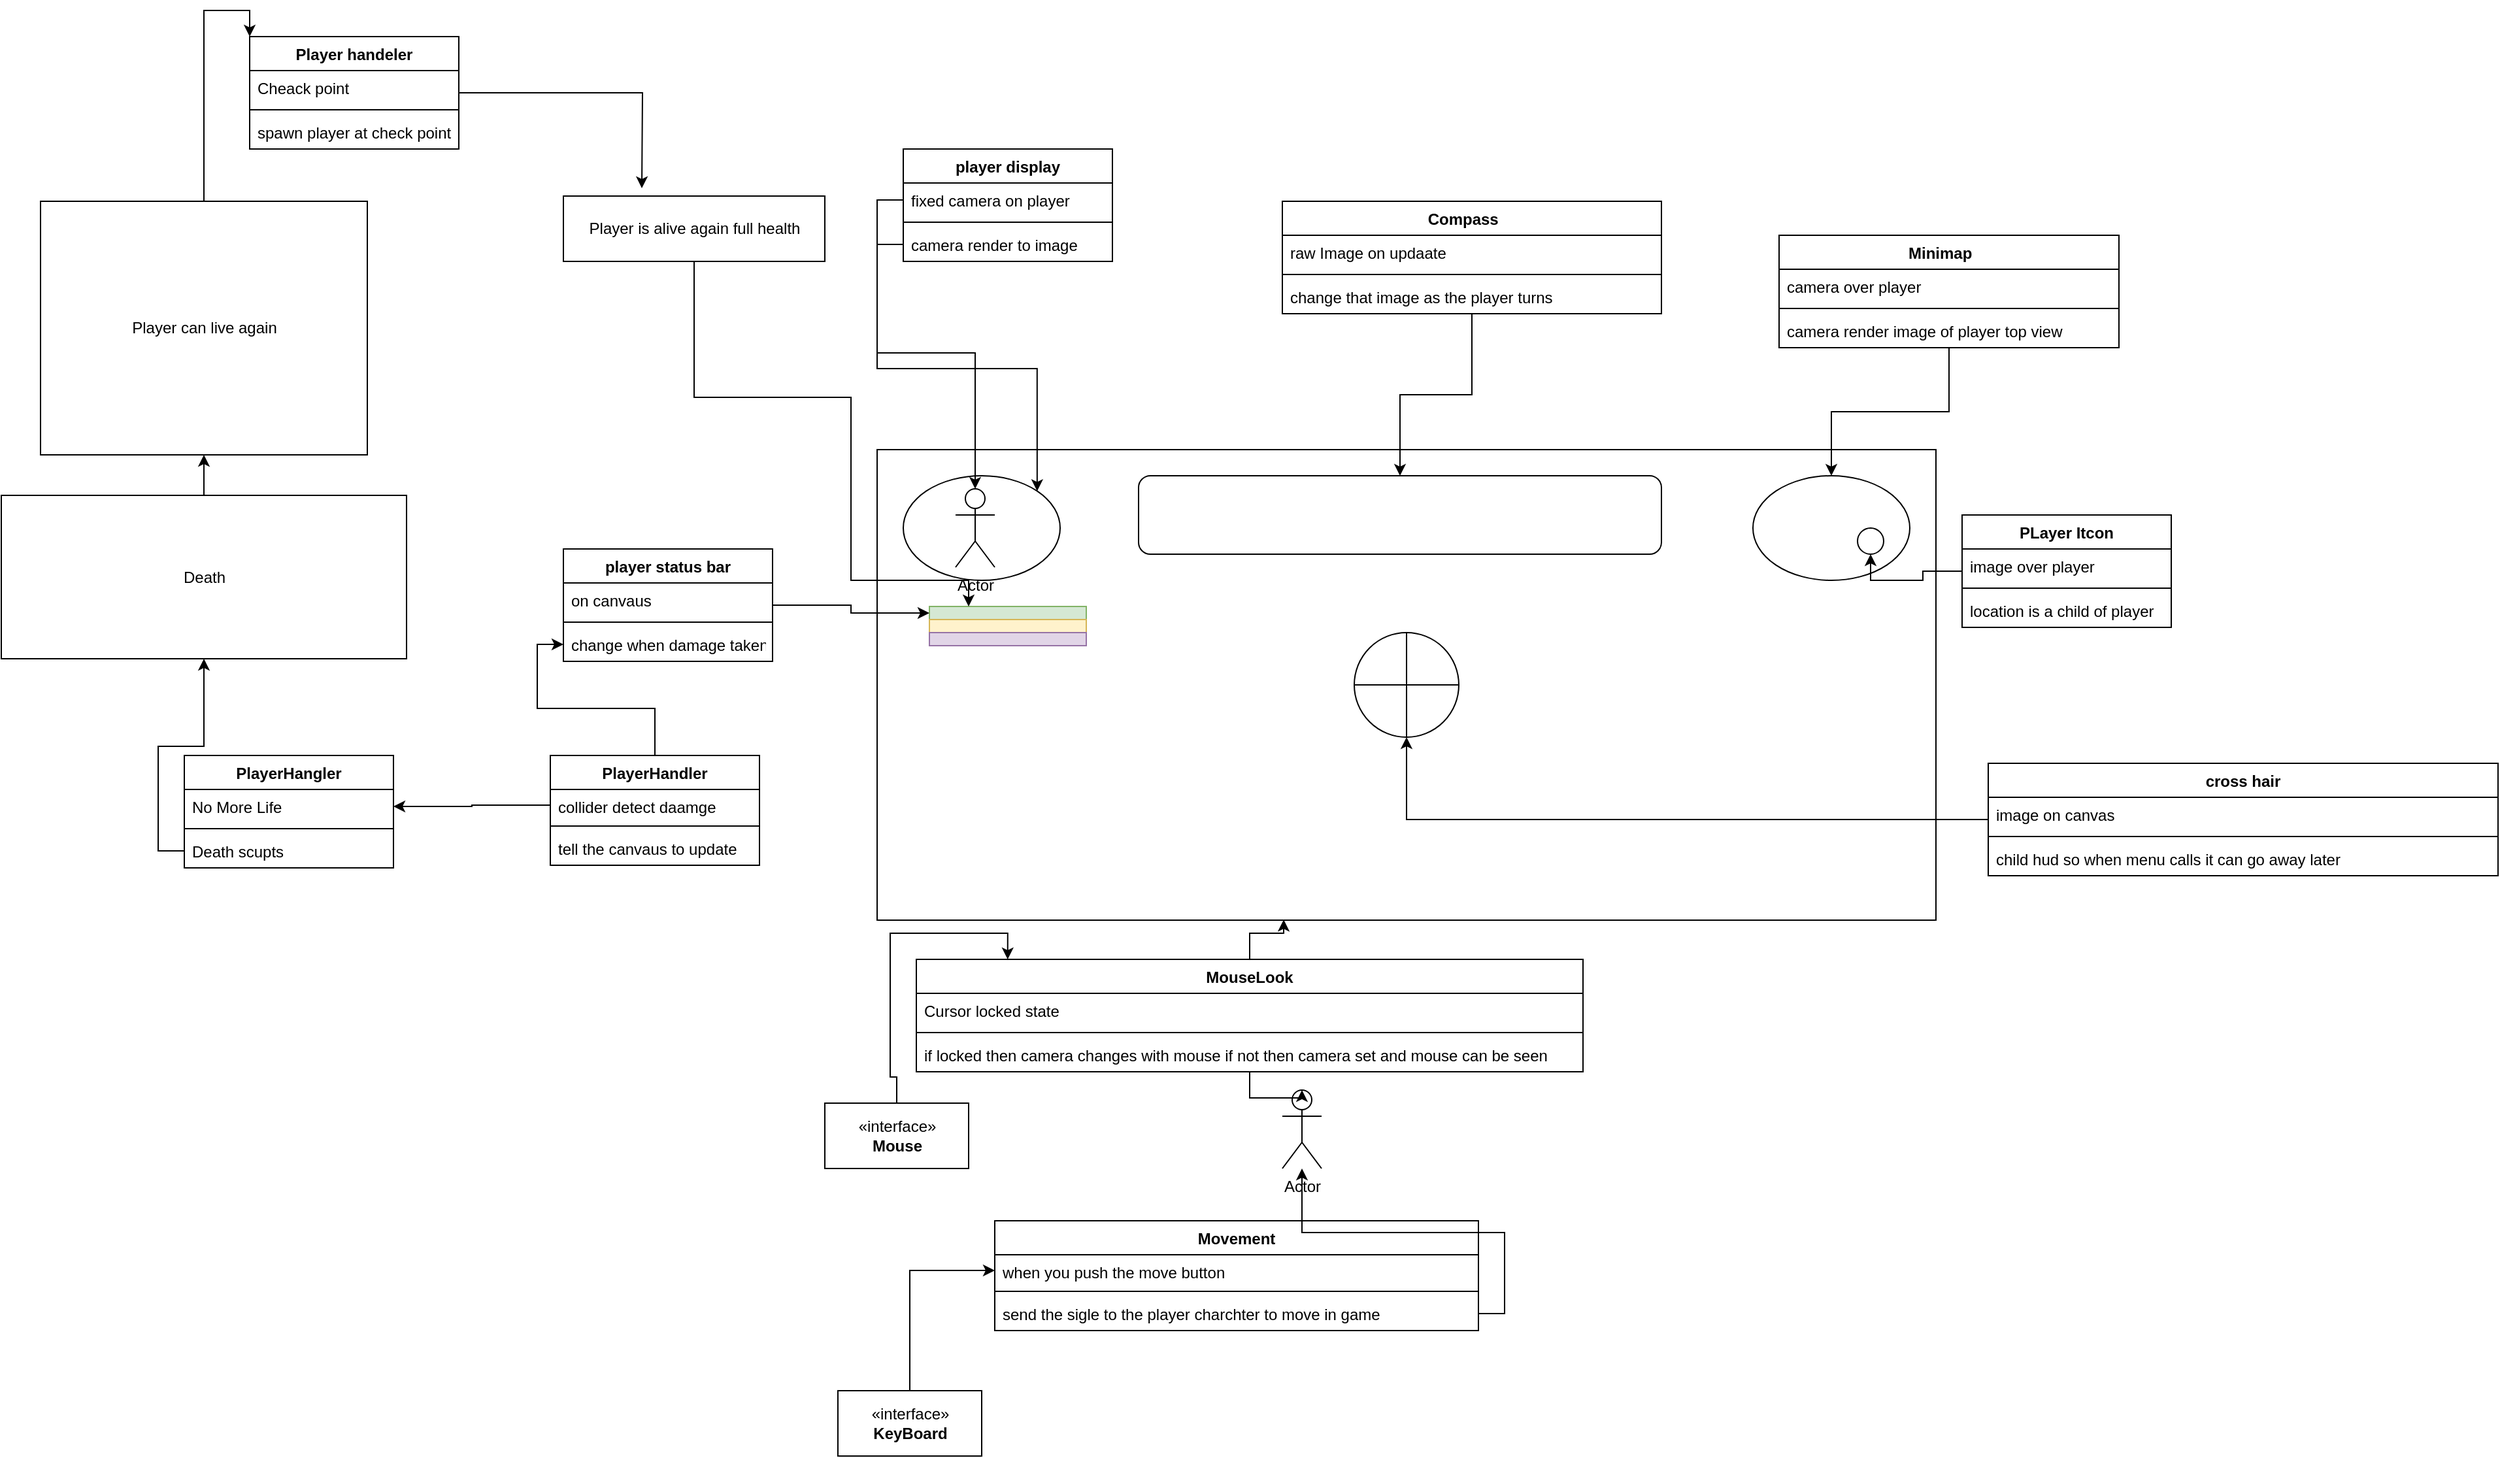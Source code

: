<mxfile version="15.8.6" type="github">
  <diagram id="8xfB0TFTYywYnLrSX1gg" name="Page-1">
    <mxGraphModel dx="3900" dy="3878" grid="1" gridSize="10" guides="1" tooltips="1" connect="1" arrows="1" fold="1" page="1" pageScale="1" pageWidth="850" pageHeight="1100" math="0" shadow="0">
      <root>
        <mxCell id="0" />
        <mxCell id="1" parent="0" />
        <mxCell id="YqDdwWKUUQdOKaFSzS0O-1" value="" style="rounded=0;whiteSpace=wrap;html=1;" vertex="1" parent="1">
          <mxGeometry x="20" y="100" width="810" height="360" as="geometry" />
        </mxCell>
        <mxCell id="YqDdwWKUUQdOKaFSzS0O-2" value="" style="ellipse;whiteSpace=wrap;html=1;" vertex="1" parent="1">
          <mxGeometry x="690" y="120" width="120" height="80" as="geometry" />
        </mxCell>
        <mxCell id="YqDdwWKUUQdOKaFSzS0O-3" value="" style="ellipse;whiteSpace=wrap;html=1;" vertex="1" parent="1">
          <mxGeometry x="40" y="120" width="120" height="80" as="geometry" />
        </mxCell>
        <mxCell id="YqDdwWKUUQdOKaFSzS0O-4" value="Actor" style="shape=umlActor;verticalLabelPosition=bottom;verticalAlign=top;html=1;outlineConnect=0;" vertex="1" parent="1">
          <mxGeometry x="80" y="130" width="30" height="60" as="geometry" />
        </mxCell>
        <mxCell id="YqDdwWKUUQdOKaFSzS0O-5" value="" style="rounded=0;whiteSpace=wrap;html=1;fillColor=#d5e8d4;strokeColor=#82b366;" vertex="1" parent="1">
          <mxGeometry x="60" y="220" width="120" height="10" as="geometry" />
        </mxCell>
        <mxCell id="YqDdwWKUUQdOKaFSzS0O-6" value="" style="rounded=0;whiteSpace=wrap;html=1;fillColor=#fff2cc;strokeColor=#d6b656;" vertex="1" parent="1">
          <mxGeometry x="60" y="230" width="120" height="10" as="geometry" />
        </mxCell>
        <mxCell id="YqDdwWKUUQdOKaFSzS0O-7" value="" style="rounded=0;whiteSpace=wrap;html=1;fillColor=#e1d5e7;strokeColor=#9673a6;" vertex="1" parent="1">
          <mxGeometry x="60" y="240" width="120" height="10" as="geometry" />
        </mxCell>
        <mxCell id="YqDdwWKUUQdOKaFSzS0O-10" value="" style="rounded=1;whiteSpace=wrap;html=1;" vertex="1" parent="1">
          <mxGeometry x="220" y="120" width="400" height="60" as="geometry" />
        </mxCell>
        <mxCell id="YqDdwWKUUQdOKaFSzS0O-15" style="edgeStyle=orthogonalEdgeStyle;rounded=0;orthogonalLoop=1;jettySize=auto;html=1;" edge="1" parent="1" source="YqDdwWKUUQdOKaFSzS0O-11" target="YqDdwWKUUQdOKaFSzS0O-10">
          <mxGeometry relative="1" as="geometry" />
        </mxCell>
        <mxCell id="YqDdwWKUUQdOKaFSzS0O-11" value="Compass    " style="swimlane;fontStyle=1;align=center;verticalAlign=top;childLayout=stackLayout;horizontal=1;startSize=26;horizontalStack=0;resizeParent=1;resizeParentMax=0;resizeLast=0;collapsible=1;marginBottom=0;" vertex="1" parent="1">
          <mxGeometry x="330" y="-90" width="290" height="86" as="geometry" />
        </mxCell>
        <mxCell id="YqDdwWKUUQdOKaFSzS0O-12" value="raw Image on updaate" style="text;strokeColor=none;fillColor=none;align=left;verticalAlign=top;spacingLeft=4;spacingRight=4;overflow=hidden;rotatable=0;points=[[0,0.5],[1,0.5]];portConstraint=eastwest;" vertex="1" parent="YqDdwWKUUQdOKaFSzS0O-11">
          <mxGeometry y="26" width="290" height="26" as="geometry" />
        </mxCell>
        <mxCell id="YqDdwWKUUQdOKaFSzS0O-13" value="" style="line;strokeWidth=1;fillColor=none;align=left;verticalAlign=middle;spacingTop=-1;spacingLeft=3;spacingRight=3;rotatable=0;labelPosition=right;points=[];portConstraint=eastwest;" vertex="1" parent="YqDdwWKUUQdOKaFSzS0O-11">
          <mxGeometry y="52" width="290" height="8" as="geometry" />
        </mxCell>
        <mxCell id="YqDdwWKUUQdOKaFSzS0O-14" value="change that image as the player turns" style="text;strokeColor=none;fillColor=none;align=left;verticalAlign=top;spacingLeft=4;spacingRight=4;overflow=hidden;rotatable=0;points=[[0,0.5],[1,0.5]];portConstraint=eastwest;" vertex="1" parent="YqDdwWKUUQdOKaFSzS0O-11">
          <mxGeometry y="60" width="290" height="26" as="geometry" />
        </mxCell>
        <mxCell id="YqDdwWKUUQdOKaFSzS0O-20" style="edgeStyle=orthogonalEdgeStyle;rounded=0;orthogonalLoop=1;jettySize=auto;html=1;" edge="1" parent="1" source="YqDdwWKUUQdOKaFSzS0O-16" target="YqDdwWKUUQdOKaFSzS0O-2">
          <mxGeometry relative="1" as="geometry" />
        </mxCell>
        <mxCell id="YqDdwWKUUQdOKaFSzS0O-16" value="Minimap    " style="swimlane;fontStyle=1;align=center;verticalAlign=top;childLayout=stackLayout;horizontal=1;startSize=26;horizontalStack=0;resizeParent=1;resizeParentMax=0;resizeLast=0;collapsible=1;marginBottom=0;" vertex="1" parent="1">
          <mxGeometry x="710" y="-64" width="260" height="86" as="geometry" />
        </mxCell>
        <mxCell id="YqDdwWKUUQdOKaFSzS0O-17" value="camera over player " style="text;strokeColor=none;fillColor=none;align=left;verticalAlign=top;spacingLeft=4;spacingRight=4;overflow=hidden;rotatable=0;points=[[0,0.5],[1,0.5]];portConstraint=eastwest;" vertex="1" parent="YqDdwWKUUQdOKaFSzS0O-16">
          <mxGeometry y="26" width="260" height="26" as="geometry" />
        </mxCell>
        <mxCell id="YqDdwWKUUQdOKaFSzS0O-18" value="" style="line;strokeWidth=1;fillColor=none;align=left;verticalAlign=middle;spacingTop=-1;spacingLeft=3;spacingRight=3;rotatable=0;labelPosition=right;points=[];portConstraint=eastwest;" vertex="1" parent="YqDdwWKUUQdOKaFSzS0O-16">
          <mxGeometry y="52" width="260" height="8" as="geometry" />
        </mxCell>
        <mxCell id="YqDdwWKUUQdOKaFSzS0O-19" value="camera render image of player top view" style="text;strokeColor=none;fillColor=none;align=left;verticalAlign=top;spacingLeft=4;spacingRight=4;overflow=hidden;rotatable=0;points=[[0,0.5],[1,0.5]];portConstraint=eastwest;" vertex="1" parent="YqDdwWKUUQdOKaFSzS0O-16">
          <mxGeometry y="60" width="260" height="26" as="geometry" />
        </mxCell>
        <mxCell id="YqDdwWKUUQdOKaFSzS0O-22" value="" style="ellipse;whiteSpace=wrap;html=1;aspect=fixed;" vertex="1" parent="1">
          <mxGeometry x="770" y="160" width="20" height="20" as="geometry" />
        </mxCell>
        <mxCell id="YqDdwWKUUQdOKaFSzS0O-27" style="edgeStyle=orthogonalEdgeStyle;rounded=0;orthogonalLoop=1;jettySize=auto;html=1;entryX=0.5;entryY=1;entryDx=0;entryDy=0;" edge="1" parent="1" source="YqDdwWKUUQdOKaFSzS0O-23" target="YqDdwWKUUQdOKaFSzS0O-22">
          <mxGeometry relative="1" as="geometry" />
        </mxCell>
        <mxCell id="YqDdwWKUUQdOKaFSzS0O-23" value="PLayer Itcon" style="swimlane;fontStyle=1;align=center;verticalAlign=top;childLayout=stackLayout;horizontal=1;startSize=26;horizontalStack=0;resizeParent=1;resizeParentMax=0;resizeLast=0;collapsible=1;marginBottom=0;" vertex="1" parent="1">
          <mxGeometry x="850" y="150" width="160" height="86" as="geometry" />
        </mxCell>
        <mxCell id="YqDdwWKUUQdOKaFSzS0O-24" value="image over player" style="text;strokeColor=none;fillColor=none;align=left;verticalAlign=top;spacingLeft=4;spacingRight=4;overflow=hidden;rotatable=0;points=[[0,0.5],[1,0.5]];portConstraint=eastwest;" vertex="1" parent="YqDdwWKUUQdOKaFSzS0O-23">
          <mxGeometry y="26" width="160" height="26" as="geometry" />
        </mxCell>
        <mxCell id="YqDdwWKUUQdOKaFSzS0O-25" value="" style="line;strokeWidth=1;fillColor=none;align=left;verticalAlign=middle;spacingTop=-1;spacingLeft=3;spacingRight=3;rotatable=0;labelPosition=right;points=[];portConstraint=eastwest;" vertex="1" parent="YqDdwWKUUQdOKaFSzS0O-23">
          <mxGeometry y="52" width="160" height="8" as="geometry" />
        </mxCell>
        <mxCell id="YqDdwWKUUQdOKaFSzS0O-26" value="location is a child of player" style="text;strokeColor=none;fillColor=none;align=left;verticalAlign=top;spacingLeft=4;spacingRight=4;overflow=hidden;rotatable=0;points=[[0,0.5],[1,0.5]];portConstraint=eastwest;" vertex="1" parent="YqDdwWKUUQdOKaFSzS0O-23">
          <mxGeometry y="60" width="160" height="26" as="geometry" />
        </mxCell>
        <mxCell id="YqDdwWKUUQdOKaFSzS0O-28" value="" style="shape=orEllipse;perimeter=ellipsePerimeter;whiteSpace=wrap;html=1;backgroundOutline=1;" vertex="1" parent="1">
          <mxGeometry x="385" y="240" width="80" height="80" as="geometry" />
        </mxCell>
        <mxCell id="YqDdwWKUUQdOKaFSzS0O-33" style="edgeStyle=orthogonalEdgeStyle;rounded=0;orthogonalLoop=1;jettySize=auto;html=1;" edge="1" parent="1" source="YqDdwWKUUQdOKaFSzS0O-29" target="YqDdwWKUUQdOKaFSzS0O-28">
          <mxGeometry relative="1" as="geometry" />
        </mxCell>
        <mxCell id="YqDdwWKUUQdOKaFSzS0O-29" value="cross hair" style="swimlane;fontStyle=1;align=center;verticalAlign=top;childLayout=stackLayout;horizontal=1;startSize=26;horizontalStack=0;resizeParent=1;resizeParentMax=0;resizeLast=0;collapsible=1;marginBottom=0;" vertex="1" parent="1">
          <mxGeometry x="870" y="340" width="390" height="86" as="geometry" />
        </mxCell>
        <mxCell id="YqDdwWKUUQdOKaFSzS0O-30" value="image on canvas" style="text;strokeColor=none;fillColor=none;align=left;verticalAlign=top;spacingLeft=4;spacingRight=4;overflow=hidden;rotatable=0;points=[[0,0.5],[1,0.5]];portConstraint=eastwest;" vertex="1" parent="YqDdwWKUUQdOKaFSzS0O-29">
          <mxGeometry y="26" width="390" height="26" as="geometry" />
        </mxCell>
        <mxCell id="YqDdwWKUUQdOKaFSzS0O-31" value="" style="line;strokeWidth=1;fillColor=none;align=left;verticalAlign=middle;spacingTop=-1;spacingLeft=3;spacingRight=3;rotatable=0;labelPosition=right;points=[];portConstraint=eastwest;" vertex="1" parent="YqDdwWKUUQdOKaFSzS0O-29">
          <mxGeometry y="52" width="390" height="8" as="geometry" />
        </mxCell>
        <mxCell id="YqDdwWKUUQdOKaFSzS0O-32" value="child hud so when menu calls it can go away later" style="text;strokeColor=none;fillColor=none;align=left;verticalAlign=top;spacingLeft=4;spacingRight=4;overflow=hidden;rotatable=0;points=[[0,0.5],[1,0.5]];portConstraint=eastwest;" vertex="1" parent="YqDdwWKUUQdOKaFSzS0O-29">
          <mxGeometry y="60" width="390" height="26" as="geometry" />
        </mxCell>
        <mxCell id="YqDdwWKUUQdOKaFSzS0O-34" value="player display" style="swimlane;fontStyle=1;align=center;verticalAlign=top;childLayout=stackLayout;horizontal=1;startSize=26;horizontalStack=0;resizeParent=1;resizeParentMax=0;resizeLast=0;collapsible=1;marginBottom=0;" vertex="1" parent="1">
          <mxGeometry x="40" y="-130" width="160" height="86" as="geometry" />
        </mxCell>
        <mxCell id="YqDdwWKUUQdOKaFSzS0O-35" value="fixed camera on player " style="text;strokeColor=none;fillColor=none;align=left;verticalAlign=top;spacingLeft=4;spacingRight=4;overflow=hidden;rotatable=0;points=[[0,0.5],[1,0.5]];portConstraint=eastwest;" vertex="1" parent="YqDdwWKUUQdOKaFSzS0O-34">
          <mxGeometry y="26" width="160" height="26" as="geometry" />
        </mxCell>
        <mxCell id="YqDdwWKUUQdOKaFSzS0O-36" value="" style="line;strokeWidth=1;fillColor=none;align=left;verticalAlign=middle;spacingTop=-1;spacingLeft=3;spacingRight=3;rotatable=0;labelPosition=right;points=[];portConstraint=eastwest;" vertex="1" parent="YqDdwWKUUQdOKaFSzS0O-34">
          <mxGeometry y="52" width="160" height="8" as="geometry" />
        </mxCell>
        <mxCell id="YqDdwWKUUQdOKaFSzS0O-37" value="camera render to image" style="text;strokeColor=none;fillColor=none;align=left;verticalAlign=top;spacingLeft=4;spacingRight=4;overflow=hidden;rotatable=0;points=[[0,0.5],[1,0.5]];portConstraint=eastwest;" vertex="1" parent="YqDdwWKUUQdOKaFSzS0O-34">
          <mxGeometry y="60" width="160" height="26" as="geometry" />
        </mxCell>
        <mxCell id="YqDdwWKUUQdOKaFSzS0O-39" style="edgeStyle=orthogonalEdgeStyle;rounded=0;orthogonalLoop=1;jettySize=auto;html=1;entryX=1;entryY=0;entryDx=0;entryDy=0;" edge="1" parent="1" source="YqDdwWKUUQdOKaFSzS0O-37" target="YqDdwWKUUQdOKaFSzS0O-3">
          <mxGeometry relative="1" as="geometry" />
        </mxCell>
        <mxCell id="YqDdwWKUUQdOKaFSzS0O-41" style="edgeStyle=orthogonalEdgeStyle;rounded=0;orthogonalLoop=1;jettySize=auto;html=1;" edge="1" parent="1" source="YqDdwWKUUQdOKaFSzS0O-35" target="YqDdwWKUUQdOKaFSzS0O-4">
          <mxGeometry relative="1" as="geometry" />
        </mxCell>
        <mxCell id="YqDdwWKUUQdOKaFSzS0O-46" style="edgeStyle=orthogonalEdgeStyle;rounded=0;orthogonalLoop=1;jettySize=auto;html=1;" edge="1" parent="1" source="YqDdwWKUUQdOKaFSzS0O-42" target="YqDdwWKUUQdOKaFSzS0O-5">
          <mxGeometry relative="1" as="geometry">
            <mxPoint x="163" y="217" as="targetPoint" />
          </mxGeometry>
        </mxCell>
        <mxCell id="YqDdwWKUUQdOKaFSzS0O-42" value="player status bar" style="swimlane;fontStyle=1;align=center;verticalAlign=top;childLayout=stackLayout;horizontal=1;startSize=26;horizontalStack=0;resizeParent=1;resizeParentMax=0;resizeLast=0;collapsible=1;marginBottom=0;" vertex="1" parent="1">
          <mxGeometry x="-220" y="176" width="160" height="86" as="geometry" />
        </mxCell>
        <mxCell id="YqDdwWKUUQdOKaFSzS0O-43" value="on canvaus " style="text;strokeColor=none;fillColor=none;align=left;verticalAlign=top;spacingLeft=4;spacingRight=4;overflow=hidden;rotatable=0;points=[[0,0.5],[1,0.5]];portConstraint=eastwest;" vertex="1" parent="YqDdwWKUUQdOKaFSzS0O-42">
          <mxGeometry y="26" width="160" height="26" as="geometry" />
        </mxCell>
        <mxCell id="YqDdwWKUUQdOKaFSzS0O-44" value="" style="line;strokeWidth=1;fillColor=none;align=left;verticalAlign=middle;spacingTop=-1;spacingLeft=3;spacingRight=3;rotatable=0;labelPosition=right;points=[];portConstraint=eastwest;" vertex="1" parent="YqDdwWKUUQdOKaFSzS0O-42">
          <mxGeometry y="52" width="160" height="8" as="geometry" />
        </mxCell>
        <mxCell id="YqDdwWKUUQdOKaFSzS0O-45" value="change when damage taken" style="text;strokeColor=none;fillColor=none;align=left;verticalAlign=top;spacingLeft=4;spacingRight=4;overflow=hidden;rotatable=0;points=[[0,0.5],[1,0.5]];portConstraint=eastwest;" vertex="1" parent="YqDdwWKUUQdOKaFSzS0O-42">
          <mxGeometry y="60" width="160" height="26" as="geometry" />
        </mxCell>
        <mxCell id="YqDdwWKUUQdOKaFSzS0O-51" style="edgeStyle=orthogonalEdgeStyle;rounded=0;orthogonalLoop=1;jettySize=auto;html=1;" edge="1" parent="1" source="YqDdwWKUUQdOKaFSzS0O-47" target="YqDdwWKUUQdOKaFSzS0O-45">
          <mxGeometry relative="1" as="geometry" />
        </mxCell>
        <mxCell id="YqDdwWKUUQdOKaFSzS0O-47" value="PlayerHandler" style="swimlane;fontStyle=1;align=center;verticalAlign=top;childLayout=stackLayout;horizontal=1;startSize=26;horizontalStack=0;resizeParent=1;resizeParentMax=0;resizeLast=0;collapsible=1;marginBottom=0;" vertex="1" parent="1">
          <mxGeometry x="-230" y="334" width="160" height="84" as="geometry" />
        </mxCell>
        <mxCell id="YqDdwWKUUQdOKaFSzS0O-48" value="collider detect daamge " style="text;strokeColor=none;fillColor=none;align=left;verticalAlign=top;spacingLeft=4;spacingRight=4;overflow=hidden;rotatable=0;points=[[0,0.5],[1,0.5]];portConstraint=eastwest;" vertex="1" parent="YqDdwWKUUQdOKaFSzS0O-47">
          <mxGeometry y="26" width="160" height="24" as="geometry" />
        </mxCell>
        <mxCell id="YqDdwWKUUQdOKaFSzS0O-49" value="" style="line;strokeWidth=1;fillColor=none;align=left;verticalAlign=middle;spacingTop=-1;spacingLeft=3;spacingRight=3;rotatable=0;labelPosition=right;points=[];portConstraint=eastwest;" vertex="1" parent="YqDdwWKUUQdOKaFSzS0O-47">
          <mxGeometry y="50" width="160" height="8" as="geometry" />
        </mxCell>
        <mxCell id="YqDdwWKUUQdOKaFSzS0O-50" value="tell the canvaus to update" style="text;strokeColor=none;fillColor=none;align=left;verticalAlign=top;spacingLeft=4;spacingRight=4;overflow=hidden;rotatable=0;points=[[0,0.5],[1,0.5]];portConstraint=eastwest;" vertex="1" parent="YqDdwWKUUQdOKaFSzS0O-47">
          <mxGeometry y="58" width="160" height="26" as="geometry" />
        </mxCell>
        <mxCell id="YqDdwWKUUQdOKaFSzS0O-52" value="Actor" style="shape=umlActor;verticalLabelPosition=bottom;verticalAlign=top;html=1;outlineConnect=0;" vertex="1" parent="1">
          <mxGeometry x="330" y="590" width="30" height="60" as="geometry" />
        </mxCell>
        <mxCell id="YqDdwWKUUQdOKaFSzS0O-61" style="edgeStyle=orthogonalEdgeStyle;rounded=0;orthogonalLoop=1;jettySize=auto;html=1;entryX=0.384;entryY=0.999;entryDx=0;entryDy=0;entryPerimeter=0;" edge="1" parent="1" source="YqDdwWKUUQdOKaFSzS0O-57" target="YqDdwWKUUQdOKaFSzS0O-1">
          <mxGeometry relative="1" as="geometry" />
        </mxCell>
        <mxCell id="YqDdwWKUUQdOKaFSzS0O-62" style="edgeStyle=orthogonalEdgeStyle;rounded=0;orthogonalLoop=1;jettySize=auto;html=1;" edge="1" parent="1" source="YqDdwWKUUQdOKaFSzS0O-57" target="YqDdwWKUUQdOKaFSzS0O-52">
          <mxGeometry relative="1" as="geometry" />
        </mxCell>
        <mxCell id="YqDdwWKUUQdOKaFSzS0O-57" value="MouseLook" style="swimlane;fontStyle=1;align=center;verticalAlign=top;childLayout=stackLayout;horizontal=1;startSize=26;horizontalStack=0;resizeParent=1;resizeParentMax=0;resizeLast=0;collapsible=1;marginBottom=0;" vertex="1" parent="1">
          <mxGeometry x="50" y="490" width="510" height="86" as="geometry" />
        </mxCell>
        <mxCell id="YqDdwWKUUQdOKaFSzS0O-58" value="Cursor locked state" style="text;strokeColor=none;fillColor=none;align=left;verticalAlign=top;spacingLeft=4;spacingRight=4;overflow=hidden;rotatable=0;points=[[0,0.5],[1,0.5]];portConstraint=eastwest;" vertex="1" parent="YqDdwWKUUQdOKaFSzS0O-57">
          <mxGeometry y="26" width="510" height="26" as="geometry" />
        </mxCell>
        <mxCell id="YqDdwWKUUQdOKaFSzS0O-59" value="" style="line;strokeWidth=1;fillColor=none;align=left;verticalAlign=middle;spacingTop=-1;spacingLeft=3;spacingRight=3;rotatable=0;labelPosition=right;points=[];portConstraint=eastwest;" vertex="1" parent="YqDdwWKUUQdOKaFSzS0O-57">
          <mxGeometry y="52" width="510" height="8" as="geometry" />
        </mxCell>
        <mxCell id="YqDdwWKUUQdOKaFSzS0O-60" value="if locked then camera changes with mouse if not then camera set and mouse can be seen " style="text;strokeColor=none;fillColor=none;align=left;verticalAlign=top;spacingLeft=4;spacingRight=4;overflow=hidden;rotatable=0;points=[[0,0.5],[1,0.5]];portConstraint=eastwest;" vertex="1" parent="YqDdwWKUUQdOKaFSzS0O-57">
          <mxGeometry y="60" width="510" height="26" as="geometry" />
        </mxCell>
        <mxCell id="YqDdwWKUUQdOKaFSzS0O-63" value="Movement" style="swimlane;fontStyle=1;align=center;verticalAlign=top;childLayout=stackLayout;horizontal=1;startSize=26;horizontalStack=0;resizeParent=1;resizeParentMax=0;resizeLast=0;collapsible=1;marginBottom=0;" vertex="1" parent="1">
          <mxGeometry x="110" y="690" width="370" height="84" as="geometry" />
        </mxCell>
        <mxCell id="YqDdwWKUUQdOKaFSzS0O-64" value="when you push the move button" style="text;strokeColor=none;fillColor=none;align=left;verticalAlign=top;spacingLeft=4;spacingRight=4;overflow=hidden;rotatable=0;points=[[0,0.5],[1,0.5]];portConstraint=eastwest;" vertex="1" parent="YqDdwWKUUQdOKaFSzS0O-63">
          <mxGeometry y="26" width="370" height="24" as="geometry" />
        </mxCell>
        <mxCell id="YqDdwWKUUQdOKaFSzS0O-65" value="" style="line;strokeWidth=1;fillColor=none;align=left;verticalAlign=middle;spacingTop=-1;spacingLeft=3;spacingRight=3;rotatable=0;labelPosition=right;points=[];portConstraint=eastwest;" vertex="1" parent="YqDdwWKUUQdOKaFSzS0O-63">
          <mxGeometry y="50" width="370" height="8" as="geometry" />
        </mxCell>
        <mxCell id="YqDdwWKUUQdOKaFSzS0O-66" value="send the sigle to the player charchter to move in game" style="text;strokeColor=none;fillColor=none;align=left;verticalAlign=top;spacingLeft=4;spacingRight=4;overflow=hidden;rotatable=0;points=[[0,0.5],[1,0.5]];portConstraint=eastwest;" vertex="1" parent="YqDdwWKUUQdOKaFSzS0O-63">
          <mxGeometry y="58" width="370" height="26" as="geometry" />
        </mxCell>
        <mxCell id="YqDdwWKUUQdOKaFSzS0O-69" style="edgeStyle=orthogonalEdgeStyle;rounded=0;orthogonalLoop=1;jettySize=auto;html=1;" edge="1" parent="1" source="YqDdwWKUUQdOKaFSzS0O-66" target="YqDdwWKUUQdOKaFSzS0O-52">
          <mxGeometry relative="1" as="geometry" />
        </mxCell>
        <mxCell id="YqDdwWKUUQdOKaFSzS0O-71" style="edgeStyle=orthogonalEdgeStyle;rounded=0;orthogonalLoop=1;jettySize=auto;html=1;entryX=0;entryY=0.5;entryDx=0;entryDy=0;" edge="1" parent="1" source="YqDdwWKUUQdOKaFSzS0O-70" target="YqDdwWKUUQdOKaFSzS0O-64">
          <mxGeometry relative="1" as="geometry" />
        </mxCell>
        <mxCell id="YqDdwWKUUQdOKaFSzS0O-70" value="«interface»&lt;br&gt;&lt;b&gt;KeyBoard&lt;/b&gt;" style="html=1;" vertex="1" parent="1">
          <mxGeometry x="-10" y="820" width="110" height="50" as="geometry" />
        </mxCell>
        <mxCell id="YqDdwWKUUQdOKaFSzS0O-73" style="edgeStyle=orthogonalEdgeStyle;rounded=0;orthogonalLoop=1;jettySize=auto;html=1;entryX=0.137;entryY=0;entryDx=0;entryDy=0;entryPerimeter=0;" edge="1" parent="1" source="YqDdwWKUUQdOKaFSzS0O-72" target="YqDdwWKUUQdOKaFSzS0O-57">
          <mxGeometry relative="1" as="geometry" />
        </mxCell>
        <mxCell id="YqDdwWKUUQdOKaFSzS0O-72" value="«interface»&lt;br&gt;&lt;b&gt;Mouse&lt;/b&gt;" style="html=1;" vertex="1" parent="1">
          <mxGeometry x="-20" y="600" width="110" height="50" as="geometry" />
        </mxCell>
        <mxCell id="YqDdwWKUUQdOKaFSzS0O-74" value="PlayerHangler " style="swimlane;fontStyle=1;align=center;verticalAlign=top;childLayout=stackLayout;horizontal=1;startSize=26;horizontalStack=0;resizeParent=1;resizeParentMax=0;resizeLast=0;collapsible=1;marginBottom=0;" vertex="1" parent="1">
          <mxGeometry x="-510" y="334" width="160" height="86" as="geometry" />
        </mxCell>
        <mxCell id="YqDdwWKUUQdOKaFSzS0O-75" value="No More Life" style="text;strokeColor=none;fillColor=none;align=left;verticalAlign=top;spacingLeft=4;spacingRight=4;overflow=hidden;rotatable=0;points=[[0,0.5],[1,0.5]];portConstraint=eastwest;" vertex="1" parent="YqDdwWKUUQdOKaFSzS0O-74">
          <mxGeometry y="26" width="160" height="26" as="geometry" />
        </mxCell>
        <mxCell id="YqDdwWKUUQdOKaFSzS0O-76" value="" style="line;strokeWidth=1;fillColor=none;align=left;verticalAlign=middle;spacingTop=-1;spacingLeft=3;spacingRight=3;rotatable=0;labelPosition=right;points=[];portConstraint=eastwest;" vertex="1" parent="YqDdwWKUUQdOKaFSzS0O-74">
          <mxGeometry y="52" width="160" height="8" as="geometry" />
        </mxCell>
        <mxCell id="YqDdwWKUUQdOKaFSzS0O-77" value="Death scupts" style="text;strokeColor=none;fillColor=none;align=left;verticalAlign=top;spacingLeft=4;spacingRight=4;overflow=hidden;rotatable=0;points=[[0,0.5],[1,0.5]];portConstraint=eastwest;" vertex="1" parent="YqDdwWKUUQdOKaFSzS0O-74">
          <mxGeometry y="60" width="160" height="26" as="geometry" />
        </mxCell>
        <mxCell id="YqDdwWKUUQdOKaFSzS0O-78" style="edgeStyle=orthogonalEdgeStyle;rounded=0;orthogonalLoop=1;jettySize=auto;html=1;" edge="1" parent="1" source="YqDdwWKUUQdOKaFSzS0O-48" target="YqDdwWKUUQdOKaFSzS0O-75">
          <mxGeometry relative="1" as="geometry" />
        </mxCell>
        <mxCell id="YqDdwWKUUQdOKaFSzS0O-86" style="edgeStyle=orthogonalEdgeStyle;rounded=0;orthogonalLoop=1;jettySize=auto;html=1;" edge="1" parent="1" source="YqDdwWKUUQdOKaFSzS0O-79" target="YqDdwWKUUQdOKaFSzS0O-85">
          <mxGeometry relative="1" as="geometry" />
        </mxCell>
        <mxCell id="YqDdwWKUUQdOKaFSzS0O-79" value="Death" style="html=1;" vertex="1" parent="1">
          <mxGeometry x="-650" y="135" width="310" height="125" as="geometry" />
        </mxCell>
        <mxCell id="YqDdwWKUUQdOKaFSzS0O-80" style="edgeStyle=orthogonalEdgeStyle;rounded=0;orthogonalLoop=1;jettySize=auto;html=1;" edge="1" parent="1" source="YqDdwWKUUQdOKaFSzS0O-77" target="YqDdwWKUUQdOKaFSzS0O-79">
          <mxGeometry relative="1" as="geometry" />
        </mxCell>
        <mxCell id="YqDdwWKUUQdOKaFSzS0O-88" style="edgeStyle=orthogonalEdgeStyle;rounded=0;orthogonalLoop=1;jettySize=auto;html=1;" edge="1" parent="1" source="YqDdwWKUUQdOKaFSzS0O-81">
          <mxGeometry relative="1" as="geometry">
            <mxPoint x="-160" y="-100" as="targetPoint" />
          </mxGeometry>
        </mxCell>
        <mxCell id="YqDdwWKUUQdOKaFSzS0O-81" value="Player handeler" style="swimlane;fontStyle=1;align=center;verticalAlign=top;childLayout=stackLayout;horizontal=1;startSize=26;horizontalStack=0;resizeParent=1;resizeParentMax=0;resizeLast=0;collapsible=1;marginBottom=0;" vertex="1" parent="1">
          <mxGeometry x="-460" y="-216" width="160" height="86" as="geometry" />
        </mxCell>
        <mxCell id="YqDdwWKUUQdOKaFSzS0O-82" value="Cheack point " style="text;strokeColor=none;fillColor=none;align=left;verticalAlign=top;spacingLeft=4;spacingRight=4;overflow=hidden;rotatable=0;points=[[0,0.5],[1,0.5]];portConstraint=eastwest;" vertex="1" parent="YqDdwWKUUQdOKaFSzS0O-81">
          <mxGeometry y="26" width="160" height="26" as="geometry" />
        </mxCell>
        <mxCell id="YqDdwWKUUQdOKaFSzS0O-83" value="" style="line;strokeWidth=1;fillColor=none;align=left;verticalAlign=middle;spacingTop=-1;spacingLeft=3;spacingRight=3;rotatable=0;labelPosition=right;points=[];portConstraint=eastwest;" vertex="1" parent="YqDdwWKUUQdOKaFSzS0O-81">
          <mxGeometry y="52" width="160" height="8" as="geometry" />
        </mxCell>
        <mxCell id="YqDdwWKUUQdOKaFSzS0O-84" value="spawn player at check point " style="text;strokeColor=none;fillColor=none;align=left;verticalAlign=top;spacingLeft=4;spacingRight=4;overflow=hidden;rotatable=0;points=[[0,0.5],[1,0.5]];portConstraint=eastwest;" vertex="1" parent="YqDdwWKUUQdOKaFSzS0O-81">
          <mxGeometry y="60" width="160" height="26" as="geometry" />
        </mxCell>
        <mxCell id="YqDdwWKUUQdOKaFSzS0O-87" style="edgeStyle=orthogonalEdgeStyle;rounded=0;orthogonalLoop=1;jettySize=auto;html=1;entryX=0;entryY=0;entryDx=0;entryDy=0;" edge="1" parent="1" source="YqDdwWKUUQdOKaFSzS0O-85" target="YqDdwWKUUQdOKaFSzS0O-81">
          <mxGeometry relative="1" as="geometry" />
        </mxCell>
        <mxCell id="YqDdwWKUUQdOKaFSzS0O-85" value="Player can live again " style="html=1;" vertex="1" parent="1">
          <mxGeometry x="-620" y="-90" width="250" height="194" as="geometry" />
        </mxCell>
        <mxCell id="YqDdwWKUUQdOKaFSzS0O-90" style="edgeStyle=orthogonalEdgeStyle;rounded=0;orthogonalLoop=1;jettySize=auto;html=1;entryX=0.25;entryY=0;entryDx=0;entryDy=0;" edge="1" parent="1" source="YqDdwWKUUQdOKaFSzS0O-89" target="YqDdwWKUUQdOKaFSzS0O-5">
          <mxGeometry relative="1" as="geometry">
            <Array as="points">
              <mxPoint x="-120" y="60" />
              <mxPoint y="60" />
              <mxPoint y="200" />
              <mxPoint x="90" y="200" />
            </Array>
          </mxGeometry>
        </mxCell>
        <mxCell id="YqDdwWKUUQdOKaFSzS0O-89" value="Player is alive again full health " style="html=1;" vertex="1" parent="1">
          <mxGeometry x="-220" y="-94" width="200" height="50" as="geometry" />
        </mxCell>
      </root>
    </mxGraphModel>
  </diagram>
</mxfile>

